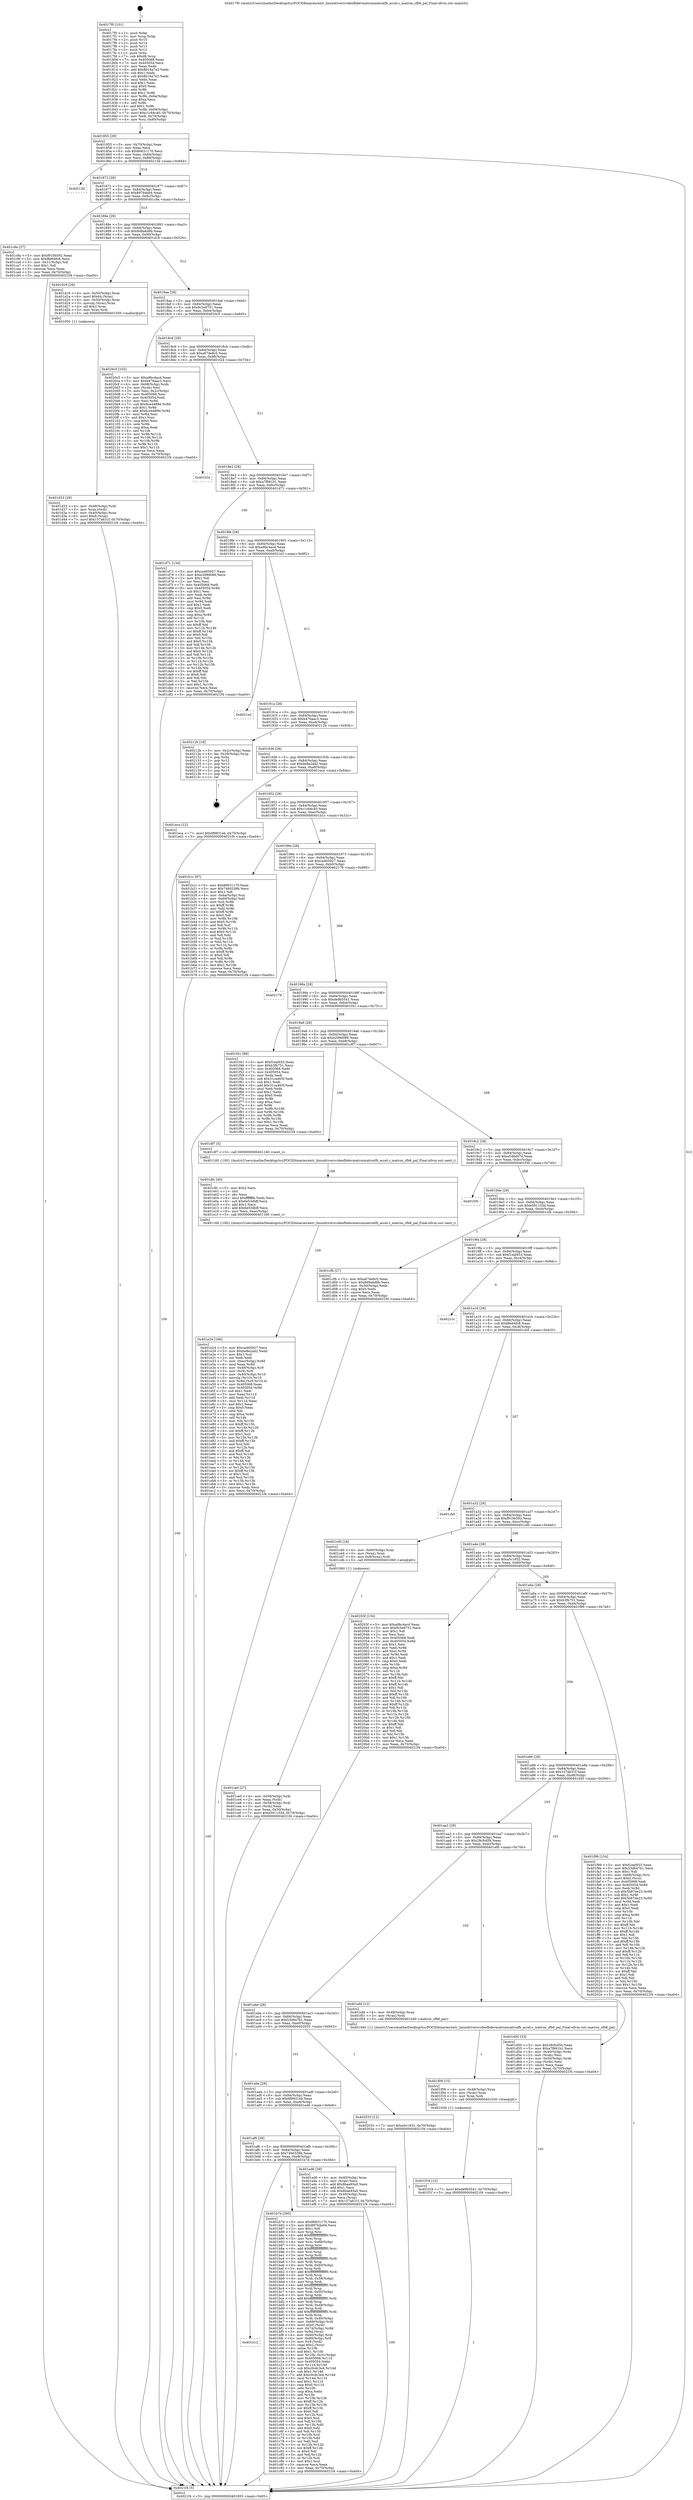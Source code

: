 digraph "0x4017f0" {
  label = "0x4017f0 (/mnt/c/Users/mathe/Desktop/tcc/POCII/binaries/extr_linuxdriversvideofbdevmatroxmatroxfb_accel.c_matrox_cfb8_pal_Final-ollvm.out::main(0))"
  labelloc = "t"
  node[shape=record]

  Entry [label="",width=0.3,height=0.3,shape=circle,fillcolor=black,style=filled]
  "0x401855" [label="{
     0x401855 [29]\l
     | [instrs]\l
     &nbsp;&nbsp;0x401855 \<+3\>: mov -0x70(%rbp),%eax\l
     &nbsp;&nbsp;0x401858 \<+2\>: mov %eax,%ecx\l
     &nbsp;&nbsp;0x40185a \<+6\>: sub $0x86631170,%ecx\l
     &nbsp;&nbsp;0x401860 \<+6\>: mov %eax,-0x84(%rbp)\l
     &nbsp;&nbsp;0x401866 \<+6\>: mov %ecx,-0x88(%rbp)\l
     &nbsp;&nbsp;0x40186c \<+6\>: je 000000000040213d \<main+0x94d\>\l
  }"]
  "0x40213d" [label="{
     0x40213d\l
  }", style=dashed]
  "0x401872" [label="{
     0x401872 [28]\l
     | [instrs]\l
     &nbsp;&nbsp;0x401872 \<+5\>: jmp 0000000000401877 \<main+0x87\>\l
     &nbsp;&nbsp;0x401877 \<+6\>: mov -0x84(%rbp),%eax\l
     &nbsp;&nbsp;0x40187d \<+5\>: sub $0x897b4a94,%eax\l
     &nbsp;&nbsp;0x401882 \<+6\>: mov %eax,-0x8c(%rbp)\l
     &nbsp;&nbsp;0x401888 \<+6\>: je 0000000000401c9a \<main+0x4aa\>\l
  }"]
  Exit [label="",width=0.3,height=0.3,shape=circle,fillcolor=black,style=filled,peripheries=2]
  "0x401c9a" [label="{
     0x401c9a [27]\l
     | [instrs]\l
     &nbsp;&nbsp;0x401c9a \<+5\>: mov $0xf910b592,%eax\l
     &nbsp;&nbsp;0x401c9f \<+5\>: mov $0xf8e64fc8,%ecx\l
     &nbsp;&nbsp;0x401ca4 \<+3\>: mov -0x31(%rbp),%dl\l
     &nbsp;&nbsp;0x401ca7 \<+3\>: test $0x1,%dl\l
     &nbsp;&nbsp;0x401caa \<+3\>: cmovne %ecx,%eax\l
     &nbsp;&nbsp;0x401cad \<+3\>: mov %eax,-0x70(%rbp)\l
     &nbsp;&nbsp;0x401cb0 \<+5\>: jmp 00000000004021f4 \<main+0xa04\>\l
  }"]
  "0x40188e" [label="{
     0x40188e [28]\l
     | [instrs]\l
     &nbsp;&nbsp;0x40188e \<+5\>: jmp 0000000000401893 \<main+0xa3\>\l
     &nbsp;&nbsp;0x401893 \<+6\>: mov -0x84(%rbp),%eax\l
     &nbsp;&nbsp;0x401899 \<+5\>: sub $0x8d9a6d9b,%eax\l
     &nbsp;&nbsp;0x40189e \<+6\>: mov %eax,-0x90(%rbp)\l
     &nbsp;&nbsp;0x4018a4 \<+6\>: je 0000000000401d16 \<main+0x526\>\l
  }"]
  "0x401f18" [label="{
     0x401f18 [12]\l
     | [instrs]\l
     &nbsp;&nbsp;0x401f18 \<+7\>: movl $0xde9b5541,-0x70(%rbp)\l
     &nbsp;&nbsp;0x401f1f \<+5\>: jmp 00000000004021f4 \<main+0xa04\>\l
  }"]
  "0x401d16" [label="{
     0x401d16 [29]\l
     | [instrs]\l
     &nbsp;&nbsp;0x401d16 \<+4\>: mov -0x50(%rbp),%rax\l
     &nbsp;&nbsp;0x401d1a \<+6\>: movl $0x64,(%rax)\l
     &nbsp;&nbsp;0x401d20 \<+4\>: mov -0x50(%rbp),%rax\l
     &nbsp;&nbsp;0x401d24 \<+3\>: movslq (%rax),%rax\l
     &nbsp;&nbsp;0x401d27 \<+4\>: shl $0x2,%rax\l
     &nbsp;&nbsp;0x401d2b \<+3\>: mov %rax,%rdi\l
     &nbsp;&nbsp;0x401d2e \<+5\>: call 0000000000401050 \<malloc@plt\>\l
     | [calls]\l
     &nbsp;&nbsp;0x401050 \{1\} (unknown)\l
  }"]
  "0x4018aa" [label="{
     0x4018aa [28]\l
     | [instrs]\l
     &nbsp;&nbsp;0x4018aa \<+5\>: jmp 00000000004018af \<main+0xbf\>\l
     &nbsp;&nbsp;0x4018af \<+6\>: mov -0x84(%rbp),%eax\l
     &nbsp;&nbsp;0x4018b5 \<+5\>: sub $0x9c3e8751,%eax\l
     &nbsp;&nbsp;0x4018ba \<+6\>: mov %eax,-0x94(%rbp)\l
     &nbsp;&nbsp;0x4018c0 \<+6\>: je 00000000004020c5 \<main+0x8d5\>\l
  }"]
  "0x401f09" [label="{
     0x401f09 [15]\l
     | [instrs]\l
     &nbsp;&nbsp;0x401f09 \<+4\>: mov -0x48(%rbp),%rax\l
     &nbsp;&nbsp;0x401f0d \<+3\>: mov (%rax),%rax\l
     &nbsp;&nbsp;0x401f10 \<+3\>: mov %rax,%rdi\l
     &nbsp;&nbsp;0x401f13 \<+5\>: call 0000000000401030 \<free@plt\>\l
     | [calls]\l
     &nbsp;&nbsp;0x401030 \{1\} (unknown)\l
  }"]
  "0x4020c5" [label="{
     0x4020c5 [102]\l
     | [instrs]\l
     &nbsp;&nbsp;0x4020c5 \<+5\>: mov $0xa9bc4acd,%eax\l
     &nbsp;&nbsp;0x4020ca \<+5\>: mov $0xb476aac3,%ecx\l
     &nbsp;&nbsp;0x4020cf \<+4\>: mov -0x68(%rbp),%rdx\l
     &nbsp;&nbsp;0x4020d3 \<+2\>: mov (%rdx),%esi\l
     &nbsp;&nbsp;0x4020d5 \<+3\>: mov %esi,-0x2c(%rbp)\l
     &nbsp;&nbsp;0x4020d8 \<+7\>: mov 0x405068,%esi\l
     &nbsp;&nbsp;0x4020df \<+7\>: mov 0x405054,%edi\l
     &nbsp;&nbsp;0x4020e6 \<+3\>: mov %esi,%r8d\l
     &nbsp;&nbsp;0x4020e9 \<+7\>: sub $0x6ce4489d,%r8d\l
     &nbsp;&nbsp;0x4020f0 \<+4\>: sub $0x1,%r8d\l
     &nbsp;&nbsp;0x4020f4 \<+7\>: add $0x6ce4489d,%r8d\l
     &nbsp;&nbsp;0x4020fb \<+4\>: imul %r8d,%esi\l
     &nbsp;&nbsp;0x4020ff \<+3\>: and $0x1,%esi\l
     &nbsp;&nbsp;0x402102 \<+3\>: cmp $0x0,%esi\l
     &nbsp;&nbsp;0x402105 \<+4\>: sete %r9b\l
     &nbsp;&nbsp;0x402109 \<+3\>: cmp $0xa,%edi\l
     &nbsp;&nbsp;0x40210c \<+4\>: setl %r10b\l
     &nbsp;&nbsp;0x402110 \<+3\>: mov %r9b,%r11b\l
     &nbsp;&nbsp;0x402113 \<+3\>: and %r10b,%r11b\l
     &nbsp;&nbsp;0x402116 \<+3\>: xor %r10b,%r9b\l
     &nbsp;&nbsp;0x402119 \<+3\>: or %r9b,%r11b\l
     &nbsp;&nbsp;0x40211c \<+4\>: test $0x1,%r11b\l
     &nbsp;&nbsp;0x402120 \<+3\>: cmovne %ecx,%eax\l
     &nbsp;&nbsp;0x402123 \<+3\>: mov %eax,-0x70(%rbp)\l
     &nbsp;&nbsp;0x402126 \<+5\>: jmp 00000000004021f4 \<main+0xa04\>\l
  }"]
  "0x4018c6" [label="{
     0x4018c6 [28]\l
     | [instrs]\l
     &nbsp;&nbsp;0x4018c6 \<+5\>: jmp 00000000004018cb \<main+0xdb\>\l
     &nbsp;&nbsp;0x4018cb \<+6\>: mov -0x84(%rbp),%eax\l
     &nbsp;&nbsp;0x4018d1 \<+5\>: sub $0xa67de8c5,%eax\l
     &nbsp;&nbsp;0x4018d6 \<+6\>: mov %eax,-0x98(%rbp)\l
     &nbsp;&nbsp;0x4018dc \<+6\>: je 0000000000401f24 \<main+0x734\>\l
  }"]
  "0x401e24" [label="{
     0x401e24 [166]\l
     | [instrs]\l
     &nbsp;&nbsp;0x401e24 \<+5\>: mov $0xca465927,%ecx\l
     &nbsp;&nbsp;0x401e29 \<+5\>: mov $0xbe8e2ad2,%edx\l
     &nbsp;&nbsp;0x401e2e \<+3\>: mov $0x1,%sil\l
     &nbsp;&nbsp;0x401e31 \<+2\>: xor %edi,%edi\l
     &nbsp;&nbsp;0x401e33 \<+7\>: mov -0xec(%rbp),%r8d\l
     &nbsp;&nbsp;0x401e3a \<+4\>: imul %eax,%r8d\l
     &nbsp;&nbsp;0x401e3e \<+4\>: mov -0x48(%rbp),%r9\l
     &nbsp;&nbsp;0x401e42 \<+3\>: mov (%r9),%r9\l
     &nbsp;&nbsp;0x401e45 \<+4\>: mov -0x40(%rbp),%r10\l
     &nbsp;&nbsp;0x401e49 \<+3\>: movslq (%r10),%r10\l
     &nbsp;&nbsp;0x401e4c \<+4\>: mov %r8d,(%r9,%r10,4)\l
     &nbsp;&nbsp;0x401e50 \<+7\>: mov 0x405068,%eax\l
     &nbsp;&nbsp;0x401e57 \<+8\>: mov 0x405054,%r8d\l
     &nbsp;&nbsp;0x401e5f \<+3\>: sub $0x1,%edi\l
     &nbsp;&nbsp;0x401e62 \<+3\>: mov %eax,%r11d\l
     &nbsp;&nbsp;0x401e65 \<+3\>: add %edi,%r11d\l
     &nbsp;&nbsp;0x401e68 \<+4\>: imul %r11d,%eax\l
     &nbsp;&nbsp;0x401e6c \<+3\>: and $0x1,%eax\l
     &nbsp;&nbsp;0x401e6f \<+3\>: cmp $0x0,%eax\l
     &nbsp;&nbsp;0x401e72 \<+3\>: sete %bl\l
     &nbsp;&nbsp;0x401e75 \<+4\>: cmp $0xa,%r8d\l
     &nbsp;&nbsp;0x401e79 \<+4\>: setl %r14b\l
     &nbsp;&nbsp;0x401e7d \<+3\>: mov %bl,%r15b\l
     &nbsp;&nbsp;0x401e80 \<+4\>: xor $0xff,%r15b\l
     &nbsp;&nbsp;0x401e84 \<+3\>: mov %r14b,%r12b\l
     &nbsp;&nbsp;0x401e87 \<+4\>: xor $0xff,%r12b\l
     &nbsp;&nbsp;0x401e8b \<+4\>: xor $0x1,%sil\l
     &nbsp;&nbsp;0x401e8f \<+3\>: mov %r15b,%r13b\l
     &nbsp;&nbsp;0x401e92 \<+4\>: and $0xff,%r13b\l
     &nbsp;&nbsp;0x401e96 \<+3\>: and %sil,%bl\l
     &nbsp;&nbsp;0x401e99 \<+3\>: mov %r12b,%al\l
     &nbsp;&nbsp;0x401e9c \<+2\>: and $0xff,%al\l
     &nbsp;&nbsp;0x401e9e \<+3\>: and %sil,%r14b\l
     &nbsp;&nbsp;0x401ea1 \<+3\>: or %bl,%r13b\l
     &nbsp;&nbsp;0x401ea4 \<+3\>: or %r14b,%al\l
     &nbsp;&nbsp;0x401ea7 \<+3\>: xor %al,%r13b\l
     &nbsp;&nbsp;0x401eaa \<+3\>: or %r12b,%r15b\l
     &nbsp;&nbsp;0x401ead \<+4\>: xor $0xff,%r15b\l
     &nbsp;&nbsp;0x401eb1 \<+4\>: or $0x1,%sil\l
     &nbsp;&nbsp;0x401eb5 \<+3\>: and %sil,%r15b\l
     &nbsp;&nbsp;0x401eb8 \<+3\>: or %r15b,%r13b\l
     &nbsp;&nbsp;0x401ebb \<+4\>: test $0x1,%r13b\l
     &nbsp;&nbsp;0x401ebf \<+3\>: cmovne %edx,%ecx\l
     &nbsp;&nbsp;0x401ec2 \<+3\>: mov %ecx,-0x70(%rbp)\l
     &nbsp;&nbsp;0x401ec5 \<+5\>: jmp 00000000004021f4 \<main+0xa04\>\l
  }"]
  "0x401f24" [label="{
     0x401f24\l
  }", style=dashed]
  "0x4018e2" [label="{
     0x4018e2 [28]\l
     | [instrs]\l
     &nbsp;&nbsp;0x4018e2 \<+5\>: jmp 00000000004018e7 \<main+0xf7\>\l
     &nbsp;&nbsp;0x4018e7 \<+6\>: mov -0x84(%rbp),%eax\l
     &nbsp;&nbsp;0x4018ed \<+5\>: sub $0xa7f661b1,%eax\l
     &nbsp;&nbsp;0x4018f2 \<+6\>: mov %eax,-0x9c(%rbp)\l
     &nbsp;&nbsp;0x4018f8 \<+6\>: je 0000000000401d71 \<main+0x581\>\l
  }"]
  "0x401dfc" [label="{
     0x401dfc [40]\l
     | [instrs]\l
     &nbsp;&nbsp;0x401dfc \<+5\>: mov $0x2,%ecx\l
     &nbsp;&nbsp;0x401e01 \<+1\>: cltd\l
     &nbsp;&nbsp;0x401e02 \<+2\>: idiv %ecx\l
     &nbsp;&nbsp;0x401e04 \<+6\>: imul $0xfffffffe,%edx,%ecx\l
     &nbsp;&nbsp;0x401e0a \<+6\>: sub $0x6e53dbff,%ecx\l
     &nbsp;&nbsp;0x401e10 \<+3\>: add $0x1,%ecx\l
     &nbsp;&nbsp;0x401e13 \<+6\>: add $0x6e53dbff,%ecx\l
     &nbsp;&nbsp;0x401e19 \<+6\>: mov %ecx,-0xec(%rbp)\l
     &nbsp;&nbsp;0x401e1f \<+5\>: call 0000000000401160 \<next_i\>\l
     | [calls]\l
     &nbsp;&nbsp;0x401160 \{100\} (/mnt/c/Users/mathe/Desktop/tcc/POCII/binaries/extr_linuxdriversvideofbdevmatroxmatroxfb_accel.c_matrox_cfb8_pal_Final-ollvm.out::next_i)\l
  }"]
  "0x401d71" [label="{
     0x401d71 [134]\l
     | [instrs]\l
     &nbsp;&nbsp;0x401d71 \<+5\>: mov $0xca465927,%eax\l
     &nbsp;&nbsp;0x401d76 \<+5\>: mov $0xe299d086,%ecx\l
     &nbsp;&nbsp;0x401d7b \<+2\>: mov $0x1,%dl\l
     &nbsp;&nbsp;0x401d7d \<+2\>: xor %esi,%esi\l
     &nbsp;&nbsp;0x401d7f \<+7\>: mov 0x405068,%edi\l
     &nbsp;&nbsp;0x401d86 \<+8\>: mov 0x405054,%r8d\l
     &nbsp;&nbsp;0x401d8e \<+3\>: sub $0x1,%esi\l
     &nbsp;&nbsp;0x401d91 \<+3\>: mov %edi,%r9d\l
     &nbsp;&nbsp;0x401d94 \<+3\>: add %esi,%r9d\l
     &nbsp;&nbsp;0x401d97 \<+4\>: imul %r9d,%edi\l
     &nbsp;&nbsp;0x401d9b \<+3\>: and $0x1,%edi\l
     &nbsp;&nbsp;0x401d9e \<+3\>: cmp $0x0,%edi\l
     &nbsp;&nbsp;0x401da1 \<+4\>: sete %r10b\l
     &nbsp;&nbsp;0x401da5 \<+4\>: cmp $0xa,%r8d\l
     &nbsp;&nbsp;0x401da9 \<+4\>: setl %r11b\l
     &nbsp;&nbsp;0x401dad \<+3\>: mov %r10b,%bl\l
     &nbsp;&nbsp;0x401db0 \<+3\>: xor $0xff,%bl\l
     &nbsp;&nbsp;0x401db3 \<+3\>: mov %r11b,%r14b\l
     &nbsp;&nbsp;0x401db6 \<+4\>: xor $0xff,%r14b\l
     &nbsp;&nbsp;0x401dba \<+3\>: xor $0x0,%dl\l
     &nbsp;&nbsp;0x401dbd \<+3\>: mov %bl,%r15b\l
     &nbsp;&nbsp;0x401dc0 \<+4\>: and $0x0,%r15b\l
     &nbsp;&nbsp;0x401dc4 \<+3\>: and %dl,%r10b\l
     &nbsp;&nbsp;0x401dc7 \<+3\>: mov %r14b,%r12b\l
     &nbsp;&nbsp;0x401dca \<+4\>: and $0x0,%r12b\l
     &nbsp;&nbsp;0x401dce \<+3\>: and %dl,%r11b\l
     &nbsp;&nbsp;0x401dd1 \<+3\>: or %r10b,%r15b\l
     &nbsp;&nbsp;0x401dd4 \<+3\>: or %r11b,%r12b\l
     &nbsp;&nbsp;0x401dd7 \<+3\>: xor %r12b,%r15b\l
     &nbsp;&nbsp;0x401dda \<+3\>: or %r14b,%bl\l
     &nbsp;&nbsp;0x401ddd \<+3\>: xor $0xff,%bl\l
     &nbsp;&nbsp;0x401de0 \<+3\>: or $0x0,%dl\l
     &nbsp;&nbsp;0x401de3 \<+2\>: and %dl,%bl\l
     &nbsp;&nbsp;0x401de5 \<+3\>: or %bl,%r15b\l
     &nbsp;&nbsp;0x401de8 \<+4\>: test $0x1,%r15b\l
     &nbsp;&nbsp;0x401dec \<+3\>: cmovne %ecx,%eax\l
     &nbsp;&nbsp;0x401def \<+3\>: mov %eax,-0x70(%rbp)\l
     &nbsp;&nbsp;0x401df2 \<+5\>: jmp 00000000004021f4 \<main+0xa04\>\l
  }"]
  "0x4018fe" [label="{
     0x4018fe [28]\l
     | [instrs]\l
     &nbsp;&nbsp;0x4018fe \<+5\>: jmp 0000000000401903 \<main+0x113\>\l
     &nbsp;&nbsp;0x401903 \<+6\>: mov -0x84(%rbp),%eax\l
     &nbsp;&nbsp;0x401909 \<+5\>: sub $0xa9bc4acd,%eax\l
     &nbsp;&nbsp;0x40190e \<+6\>: mov %eax,-0xa0(%rbp)\l
     &nbsp;&nbsp;0x401914 \<+6\>: je 00000000004021e2 \<main+0x9f2\>\l
  }"]
  "0x401d33" [label="{
     0x401d33 [29]\l
     | [instrs]\l
     &nbsp;&nbsp;0x401d33 \<+4\>: mov -0x48(%rbp),%rdi\l
     &nbsp;&nbsp;0x401d37 \<+3\>: mov %rax,(%rdi)\l
     &nbsp;&nbsp;0x401d3a \<+4\>: mov -0x40(%rbp),%rax\l
     &nbsp;&nbsp;0x401d3e \<+6\>: movl $0x0,(%rax)\l
     &nbsp;&nbsp;0x401d44 \<+7\>: movl $0x157a631f,-0x70(%rbp)\l
     &nbsp;&nbsp;0x401d4b \<+5\>: jmp 00000000004021f4 \<main+0xa04\>\l
  }"]
  "0x4021e2" [label="{
     0x4021e2\l
  }", style=dashed]
  "0x40191a" [label="{
     0x40191a [28]\l
     | [instrs]\l
     &nbsp;&nbsp;0x40191a \<+5\>: jmp 000000000040191f \<main+0x12f\>\l
     &nbsp;&nbsp;0x40191f \<+6\>: mov -0x84(%rbp),%eax\l
     &nbsp;&nbsp;0x401925 \<+5\>: sub $0xb476aac3,%eax\l
     &nbsp;&nbsp;0x40192a \<+6\>: mov %eax,-0xa4(%rbp)\l
     &nbsp;&nbsp;0x401930 \<+6\>: je 000000000040212b \<main+0x93b\>\l
  }"]
  "0x401ce0" [label="{
     0x401ce0 [27]\l
     | [instrs]\l
     &nbsp;&nbsp;0x401ce0 \<+4\>: mov -0x58(%rbp),%rdi\l
     &nbsp;&nbsp;0x401ce4 \<+2\>: mov %eax,(%rdi)\l
     &nbsp;&nbsp;0x401ce6 \<+4\>: mov -0x58(%rbp),%rdi\l
     &nbsp;&nbsp;0x401cea \<+2\>: mov (%rdi),%eax\l
     &nbsp;&nbsp;0x401cec \<+3\>: mov %eax,-0x30(%rbp)\l
     &nbsp;&nbsp;0x401cef \<+7\>: movl $0xe591103d,-0x70(%rbp)\l
     &nbsp;&nbsp;0x401cf6 \<+5\>: jmp 00000000004021f4 \<main+0xa04\>\l
  }"]
  "0x40212b" [label="{
     0x40212b [18]\l
     | [instrs]\l
     &nbsp;&nbsp;0x40212b \<+3\>: mov -0x2c(%rbp),%eax\l
     &nbsp;&nbsp;0x40212e \<+4\>: lea -0x28(%rbp),%rsp\l
     &nbsp;&nbsp;0x402132 \<+1\>: pop %rbx\l
     &nbsp;&nbsp;0x402133 \<+2\>: pop %r12\l
     &nbsp;&nbsp;0x402135 \<+2\>: pop %r13\l
     &nbsp;&nbsp;0x402137 \<+2\>: pop %r14\l
     &nbsp;&nbsp;0x402139 \<+2\>: pop %r15\l
     &nbsp;&nbsp;0x40213b \<+1\>: pop %rbp\l
     &nbsp;&nbsp;0x40213c \<+1\>: ret\l
  }"]
  "0x401936" [label="{
     0x401936 [28]\l
     | [instrs]\l
     &nbsp;&nbsp;0x401936 \<+5\>: jmp 000000000040193b \<main+0x14b\>\l
     &nbsp;&nbsp;0x40193b \<+6\>: mov -0x84(%rbp),%eax\l
     &nbsp;&nbsp;0x401941 \<+5\>: sub $0xbe8e2ad2,%eax\l
     &nbsp;&nbsp;0x401946 \<+6\>: mov %eax,-0xa8(%rbp)\l
     &nbsp;&nbsp;0x40194c \<+6\>: je 0000000000401eca \<main+0x6da\>\l
  }"]
  "0x401b12" [label="{
     0x401b12\l
  }", style=dashed]
  "0x401eca" [label="{
     0x401eca [12]\l
     | [instrs]\l
     &nbsp;&nbsp;0x401eca \<+7\>: movl $0x6f9831eb,-0x70(%rbp)\l
     &nbsp;&nbsp;0x401ed1 \<+5\>: jmp 00000000004021f4 \<main+0xa04\>\l
  }"]
  "0x401952" [label="{
     0x401952 [28]\l
     | [instrs]\l
     &nbsp;&nbsp;0x401952 \<+5\>: jmp 0000000000401957 \<main+0x167\>\l
     &nbsp;&nbsp;0x401957 \<+6\>: mov -0x84(%rbp),%eax\l
     &nbsp;&nbsp;0x40195d \<+5\>: sub $0xc1c64c40,%eax\l
     &nbsp;&nbsp;0x401962 \<+6\>: mov %eax,-0xac(%rbp)\l
     &nbsp;&nbsp;0x401968 \<+6\>: je 0000000000401b1c \<main+0x32c\>\l
  }"]
  "0x401b7d" [label="{
     0x401b7d [285]\l
     | [instrs]\l
     &nbsp;&nbsp;0x401b7d \<+5\>: mov $0x86631170,%eax\l
     &nbsp;&nbsp;0x401b82 \<+5\>: mov $0x897b4a94,%ecx\l
     &nbsp;&nbsp;0x401b87 \<+2\>: mov $0x1,%dl\l
     &nbsp;&nbsp;0x401b89 \<+3\>: mov %rsp,%rsi\l
     &nbsp;&nbsp;0x401b8c \<+4\>: add $0xfffffffffffffff0,%rsi\l
     &nbsp;&nbsp;0x401b90 \<+3\>: mov %rsi,%rsp\l
     &nbsp;&nbsp;0x401b93 \<+4\>: mov %rsi,-0x68(%rbp)\l
     &nbsp;&nbsp;0x401b97 \<+3\>: mov %rsp,%rsi\l
     &nbsp;&nbsp;0x401b9a \<+4\>: add $0xfffffffffffffff0,%rsi\l
     &nbsp;&nbsp;0x401b9e \<+3\>: mov %rsi,%rsp\l
     &nbsp;&nbsp;0x401ba1 \<+3\>: mov %rsp,%rdi\l
     &nbsp;&nbsp;0x401ba4 \<+4\>: add $0xfffffffffffffff0,%rdi\l
     &nbsp;&nbsp;0x401ba8 \<+3\>: mov %rdi,%rsp\l
     &nbsp;&nbsp;0x401bab \<+4\>: mov %rdi,-0x60(%rbp)\l
     &nbsp;&nbsp;0x401baf \<+3\>: mov %rsp,%rdi\l
     &nbsp;&nbsp;0x401bb2 \<+4\>: add $0xfffffffffffffff0,%rdi\l
     &nbsp;&nbsp;0x401bb6 \<+3\>: mov %rdi,%rsp\l
     &nbsp;&nbsp;0x401bb9 \<+4\>: mov %rdi,-0x58(%rbp)\l
     &nbsp;&nbsp;0x401bbd \<+3\>: mov %rsp,%rdi\l
     &nbsp;&nbsp;0x401bc0 \<+4\>: add $0xfffffffffffffff0,%rdi\l
     &nbsp;&nbsp;0x401bc4 \<+3\>: mov %rdi,%rsp\l
     &nbsp;&nbsp;0x401bc7 \<+4\>: mov %rdi,-0x50(%rbp)\l
     &nbsp;&nbsp;0x401bcb \<+3\>: mov %rsp,%rdi\l
     &nbsp;&nbsp;0x401bce \<+4\>: add $0xfffffffffffffff0,%rdi\l
     &nbsp;&nbsp;0x401bd2 \<+3\>: mov %rdi,%rsp\l
     &nbsp;&nbsp;0x401bd5 \<+4\>: mov %rdi,-0x48(%rbp)\l
     &nbsp;&nbsp;0x401bd9 \<+3\>: mov %rsp,%rdi\l
     &nbsp;&nbsp;0x401bdc \<+4\>: add $0xfffffffffffffff0,%rdi\l
     &nbsp;&nbsp;0x401be0 \<+3\>: mov %rdi,%rsp\l
     &nbsp;&nbsp;0x401be3 \<+4\>: mov %rdi,-0x40(%rbp)\l
     &nbsp;&nbsp;0x401be7 \<+4\>: mov -0x68(%rbp),%rdi\l
     &nbsp;&nbsp;0x401beb \<+6\>: movl $0x0,(%rdi)\l
     &nbsp;&nbsp;0x401bf1 \<+4\>: mov -0x74(%rbp),%r8d\l
     &nbsp;&nbsp;0x401bf5 \<+3\>: mov %r8d,(%rsi)\l
     &nbsp;&nbsp;0x401bf8 \<+4\>: mov -0x60(%rbp),%rdi\l
     &nbsp;&nbsp;0x401bfc \<+4\>: mov -0x80(%rbp),%r9\l
     &nbsp;&nbsp;0x401c00 \<+3\>: mov %r9,(%rdi)\l
     &nbsp;&nbsp;0x401c03 \<+3\>: cmpl $0x2,(%rsi)\l
     &nbsp;&nbsp;0x401c06 \<+4\>: setne %r10b\l
     &nbsp;&nbsp;0x401c0a \<+4\>: and $0x1,%r10b\l
     &nbsp;&nbsp;0x401c0e \<+4\>: mov %r10b,-0x31(%rbp)\l
     &nbsp;&nbsp;0x401c12 \<+8\>: mov 0x405068,%r11d\l
     &nbsp;&nbsp;0x401c1a \<+7\>: mov 0x405054,%ebx\l
     &nbsp;&nbsp;0x401c21 \<+3\>: mov %r11d,%r14d\l
     &nbsp;&nbsp;0x401c24 \<+7\>: sub $0xc0cdc3e4,%r14d\l
     &nbsp;&nbsp;0x401c2b \<+4\>: sub $0x1,%r14d\l
     &nbsp;&nbsp;0x401c2f \<+7\>: add $0xc0cdc3e4,%r14d\l
     &nbsp;&nbsp;0x401c36 \<+4\>: imul %r14d,%r11d\l
     &nbsp;&nbsp;0x401c3a \<+4\>: and $0x1,%r11d\l
     &nbsp;&nbsp;0x401c3e \<+4\>: cmp $0x0,%r11d\l
     &nbsp;&nbsp;0x401c42 \<+4\>: sete %r10b\l
     &nbsp;&nbsp;0x401c46 \<+3\>: cmp $0xa,%ebx\l
     &nbsp;&nbsp;0x401c49 \<+4\>: setl %r15b\l
     &nbsp;&nbsp;0x401c4d \<+3\>: mov %r10b,%r12b\l
     &nbsp;&nbsp;0x401c50 \<+4\>: xor $0xff,%r12b\l
     &nbsp;&nbsp;0x401c54 \<+3\>: mov %r15b,%r13b\l
     &nbsp;&nbsp;0x401c57 \<+4\>: xor $0xff,%r13b\l
     &nbsp;&nbsp;0x401c5b \<+3\>: xor $0x0,%dl\l
     &nbsp;&nbsp;0x401c5e \<+3\>: mov %r12b,%sil\l
     &nbsp;&nbsp;0x401c61 \<+4\>: and $0x0,%sil\l
     &nbsp;&nbsp;0x401c65 \<+3\>: and %dl,%r10b\l
     &nbsp;&nbsp;0x401c68 \<+3\>: mov %r13b,%dil\l
     &nbsp;&nbsp;0x401c6b \<+4\>: and $0x0,%dil\l
     &nbsp;&nbsp;0x401c6f \<+3\>: and %dl,%r15b\l
     &nbsp;&nbsp;0x401c72 \<+3\>: or %r10b,%sil\l
     &nbsp;&nbsp;0x401c75 \<+3\>: or %r15b,%dil\l
     &nbsp;&nbsp;0x401c78 \<+3\>: xor %dil,%sil\l
     &nbsp;&nbsp;0x401c7b \<+3\>: or %r13b,%r12b\l
     &nbsp;&nbsp;0x401c7e \<+4\>: xor $0xff,%r12b\l
     &nbsp;&nbsp;0x401c82 \<+3\>: or $0x0,%dl\l
     &nbsp;&nbsp;0x401c85 \<+3\>: and %dl,%r12b\l
     &nbsp;&nbsp;0x401c88 \<+3\>: or %r12b,%sil\l
     &nbsp;&nbsp;0x401c8b \<+4\>: test $0x1,%sil\l
     &nbsp;&nbsp;0x401c8f \<+3\>: cmovne %ecx,%eax\l
     &nbsp;&nbsp;0x401c92 \<+3\>: mov %eax,-0x70(%rbp)\l
     &nbsp;&nbsp;0x401c95 \<+5\>: jmp 00000000004021f4 \<main+0xa04\>\l
  }"]
  "0x401b1c" [label="{
     0x401b1c [97]\l
     | [instrs]\l
     &nbsp;&nbsp;0x401b1c \<+5\>: mov $0x86631170,%eax\l
     &nbsp;&nbsp;0x401b21 \<+5\>: mov $0x7460338b,%ecx\l
     &nbsp;&nbsp;0x401b26 \<+2\>: mov $0x1,%dl\l
     &nbsp;&nbsp;0x401b28 \<+4\>: mov -0x6a(%rbp),%sil\l
     &nbsp;&nbsp;0x401b2c \<+4\>: mov -0x69(%rbp),%dil\l
     &nbsp;&nbsp;0x401b30 \<+3\>: mov %sil,%r8b\l
     &nbsp;&nbsp;0x401b33 \<+4\>: xor $0xff,%r8b\l
     &nbsp;&nbsp;0x401b37 \<+3\>: mov %dil,%r9b\l
     &nbsp;&nbsp;0x401b3a \<+4\>: xor $0xff,%r9b\l
     &nbsp;&nbsp;0x401b3e \<+3\>: xor $0x0,%dl\l
     &nbsp;&nbsp;0x401b41 \<+3\>: mov %r8b,%r10b\l
     &nbsp;&nbsp;0x401b44 \<+4\>: and $0x0,%r10b\l
     &nbsp;&nbsp;0x401b48 \<+3\>: and %dl,%sil\l
     &nbsp;&nbsp;0x401b4b \<+3\>: mov %r9b,%r11b\l
     &nbsp;&nbsp;0x401b4e \<+4\>: and $0x0,%r11b\l
     &nbsp;&nbsp;0x401b52 \<+3\>: and %dl,%dil\l
     &nbsp;&nbsp;0x401b55 \<+3\>: or %sil,%r10b\l
     &nbsp;&nbsp;0x401b58 \<+3\>: or %dil,%r11b\l
     &nbsp;&nbsp;0x401b5b \<+3\>: xor %r11b,%r10b\l
     &nbsp;&nbsp;0x401b5e \<+3\>: or %r9b,%r8b\l
     &nbsp;&nbsp;0x401b61 \<+4\>: xor $0xff,%r8b\l
     &nbsp;&nbsp;0x401b65 \<+3\>: or $0x0,%dl\l
     &nbsp;&nbsp;0x401b68 \<+3\>: and %dl,%r8b\l
     &nbsp;&nbsp;0x401b6b \<+3\>: or %r8b,%r10b\l
     &nbsp;&nbsp;0x401b6e \<+4\>: test $0x1,%r10b\l
     &nbsp;&nbsp;0x401b72 \<+3\>: cmovne %ecx,%eax\l
     &nbsp;&nbsp;0x401b75 \<+3\>: mov %eax,-0x70(%rbp)\l
     &nbsp;&nbsp;0x401b78 \<+5\>: jmp 00000000004021f4 \<main+0xa04\>\l
  }"]
  "0x40196e" [label="{
     0x40196e [28]\l
     | [instrs]\l
     &nbsp;&nbsp;0x40196e \<+5\>: jmp 0000000000401973 \<main+0x183\>\l
     &nbsp;&nbsp;0x401973 \<+6\>: mov -0x84(%rbp),%eax\l
     &nbsp;&nbsp;0x401979 \<+5\>: sub $0xca465927,%eax\l
     &nbsp;&nbsp;0x40197e \<+6\>: mov %eax,-0xb0(%rbp)\l
     &nbsp;&nbsp;0x401984 \<+6\>: je 0000000000402179 \<main+0x989\>\l
  }"]
  "0x4021f4" [label="{
     0x4021f4 [5]\l
     | [instrs]\l
     &nbsp;&nbsp;0x4021f4 \<+5\>: jmp 0000000000401855 \<main+0x65\>\l
  }"]
  "0x4017f0" [label="{
     0x4017f0 [101]\l
     | [instrs]\l
     &nbsp;&nbsp;0x4017f0 \<+1\>: push %rbp\l
     &nbsp;&nbsp;0x4017f1 \<+3\>: mov %rsp,%rbp\l
     &nbsp;&nbsp;0x4017f4 \<+2\>: push %r15\l
     &nbsp;&nbsp;0x4017f6 \<+2\>: push %r14\l
     &nbsp;&nbsp;0x4017f8 \<+2\>: push %r13\l
     &nbsp;&nbsp;0x4017fa \<+2\>: push %r12\l
     &nbsp;&nbsp;0x4017fc \<+1\>: push %rbx\l
     &nbsp;&nbsp;0x4017fd \<+7\>: sub $0xd8,%rsp\l
     &nbsp;&nbsp;0x401804 \<+7\>: mov 0x405068,%eax\l
     &nbsp;&nbsp;0x40180b \<+7\>: mov 0x405054,%ecx\l
     &nbsp;&nbsp;0x401812 \<+2\>: mov %eax,%edx\l
     &nbsp;&nbsp;0x401814 \<+6\>: add $0x8b16a7e3,%edx\l
     &nbsp;&nbsp;0x40181a \<+3\>: sub $0x1,%edx\l
     &nbsp;&nbsp;0x40181d \<+6\>: sub $0x8b16a7e3,%edx\l
     &nbsp;&nbsp;0x401823 \<+3\>: imul %edx,%eax\l
     &nbsp;&nbsp;0x401826 \<+3\>: and $0x1,%eax\l
     &nbsp;&nbsp;0x401829 \<+3\>: cmp $0x0,%eax\l
     &nbsp;&nbsp;0x40182c \<+4\>: sete %r8b\l
     &nbsp;&nbsp;0x401830 \<+4\>: and $0x1,%r8b\l
     &nbsp;&nbsp;0x401834 \<+4\>: mov %r8b,-0x6a(%rbp)\l
     &nbsp;&nbsp;0x401838 \<+3\>: cmp $0xa,%ecx\l
     &nbsp;&nbsp;0x40183b \<+4\>: setl %r8b\l
     &nbsp;&nbsp;0x40183f \<+4\>: and $0x1,%r8b\l
     &nbsp;&nbsp;0x401843 \<+4\>: mov %r8b,-0x69(%rbp)\l
     &nbsp;&nbsp;0x401847 \<+7\>: movl $0xc1c64c40,-0x70(%rbp)\l
     &nbsp;&nbsp;0x40184e \<+3\>: mov %edi,-0x74(%rbp)\l
     &nbsp;&nbsp;0x401851 \<+4\>: mov %rsi,-0x80(%rbp)\l
  }"]
  "0x401af6" [label="{
     0x401af6 [28]\l
     | [instrs]\l
     &nbsp;&nbsp;0x401af6 \<+5\>: jmp 0000000000401afb \<main+0x30b\>\l
     &nbsp;&nbsp;0x401afb \<+6\>: mov -0x84(%rbp),%eax\l
     &nbsp;&nbsp;0x401b01 \<+5\>: sub $0x7460338b,%eax\l
     &nbsp;&nbsp;0x401b06 \<+6\>: mov %eax,-0xe8(%rbp)\l
     &nbsp;&nbsp;0x401b0c \<+6\>: je 0000000000401b7d \<main+0x38d\>\l
  }"]
  "0x402179" [label="{
     0x402179\l
  }", style=dashed]
  "0x40198a" [label="{
     0x40198a [28]\l
     | [instrs]\l
     &nbsp;&nbsp;0x40198a \<+5\>: jmp 000000000040198f \<main+0x19f\>\l
     &nbsp;&nbsp;0x40198f \<+6\>: mov -0x84(%rbp),%eax\l
     &nbsp;&nbsp;0x401995 \<+5\>: sub $0xde9b5541,%eax\l
     &nbsp;&nbsp;0x40199a \<+6\>: mov %eax,-0xb4(%rbp)\l
     &nbsp;&nbsp;0x4019a0 \<+6\>: je 0000000000401f41 \<main+0x751\>\l
  }"]
  "0x401ed6" [label="{
     0x401ed6 [39]\l
     | [instrs]\l
     &nbsp;&nbsp;0x401ed6 \<+4\>: mov -0x40(%rbp),%rax\l
     &nbsp;&nbsp;0x401eda \<+2\>: mov (%rax),%ecx\l
     &nbsp;&nbsp;0x401edc \<+6\>: add $0x8bae93a5,%ecx\l
     &nbsp;&nbsp;0x401ee2 \<+3\>: add $0x1,%ecx\l
     &nbsp;&nbsp;0x401ee5 \<+6\>: sub $0x8bae93a5,%ecx\l
     &nbsp;&nbsp;0x401eeb \<+4\>: mov -0x40(%rbp),%rax\l
     &nbsp;&nbsp;0x401eef \<+2\>: mov %ecx,(%rax)\l
     &nbsp;&nbsp;0x401ef1 \<+7\>: movl $0x157a631f,-0x70(%rbp)\l
     &nbsp;&nbsp;0x401ef8 \<+5\>: jmp 00000000004021f4 \<main+0xa04\>\l
  }"]
  "0x401f41" [label="{
     0x401f41 [88]\l
     | [instrs]\l
     &nbsp;&nbsp;0x401f41 \<+5\>: mov $0xf1eaf453,%eax\l
     &nbsp;&nbsp;0x401f46 \<+5\>: mov $0xb3fb751,%ecx\l
     &nbsp;&nbsp;0x401f4b \<+7\>: mov 0x405068,%edx\l
     &nbsp;&nbsp;0x401f52 \<+7\>: mov 0x405054,%esi\l
     &nbsp;&nbsp;0x401f59 \<+2\>: mov %edx,%edi\l
     &nbsp;&nbsp;0x401f5b \<+6\>: sub $0x31ca465f,%edi\l
     &nbsp;&nbsp;0x401f61 \<+3\>: sub $0x1,%edi\l
     &nbsp;&nbsp;0x401f64 \<+6\>: add $0x31ca465f,%edi\l
     &nbsp;&nbsp;0x401f6a \<+3\>: imul %edi,%edx\l
     &nbsp;&nbsp;0x401f6d \<+3\>: and $0x1,%edx\l
     &nbsp;&nbsp;0x401f70 \<+3\>: cmp $0x0,%edx\l
     &nbsp;&nbsp;0x401f73 \<+4\>: sete %r8b\l
     &nbsp;&nbsp;0x401f77 \<+3\>: cmp $0xa,%esi\l
     &nbsp;&nbsp;0x401f7a \<+4\>: setl %r9b\l
     &nbsp;&nbsp;0x401f7e \<+3\>: mov %r8b,%r10b\l
     &nbsp;&nbsp;0x401f81 \<+3\>: and %r9b,%r10b\l
     &nbsp;&nbsp;0x401f84 \<+3\>: xor %r9b,%r8b\l
     &nbsp;&nbsp;0x401f87 \<+3\>: or %r8b,%r10b\l
     &nbsp;&nbsp;0x401f8a \<+4\>: test $0x1,%r10b\l
     &nbsp;&nbsp;0x401f8e \<+3\>: cmovne %ecx,%eax\l
     &nbsp;&nbsp;0x401f91 \<+3\>: mov %eax,-0x70(%rbp)\l
     &nbsp;&nbsp;0x401f94 \<+5\>: jmp 00000000004021f4 \<main+0xa04\>\l
  }"]
  "0x4019a6" [label="{
     0x4019a6 [28]\l
     | [instrs]\l
     &nbsp;&nbsp;0x4019a6 \<+5\>: jmp 00000000004019ab \<main+0x1bb\>\l
     &nbsp;&nbsp;0x4019ab \<+6\>: mov -0x84(%rbp),%eax\l
     &nbsp;&nbsp;0x4019b1 \<+5\>: sub $0xe299d086,%eax\l
     &nbsp;&nbsp;0x4019b6 \<+6\>: mov %eax,-0xb8(%rbp)\l
     &nbsp;&nbsp;0x4019bc \<+6\>: je 0000000000401df7 \<main+0x607\>\l
  }"]
  "0x401ada" [label="{
     0x401ada [28]\l
     | [instrs]\l
     &nbsp;&nbsp;0x401ada \<+5\>: jmp 0000000000401adf \<main+0x2ef\>\l
     &nbsp;&nbsp;0x401adf \<+6\>: mov -0x84(%rbp),%eax\l
     &nbsp;&nbsp;0x401ae5 \<+5\>: sub $0x6f9831eb,%eax\l
     &nbsp;&nbsp;0x401aea \<+6\>: mov %eax,-0xe4(%rbp)\l
     &nbsp;&nbsp;0x401af0 \<+6\>: je 0000000000401ed6 \<main+0x6e6\>\l
  }"]
  "0x401df7" [label="{
     0x401df7 [5]\l
     | [instrs]\l
     &nbsp;&nbsp;0x401df7 \<+5\>: call 0000000000401160 \<next_i\>\l
     | [calls]\l
     &nbsp;&nbsp;0x401160 \{100\} (/mnt/c/Users/mathe/Desktop/tcc/POCII/binaries/extr_linuxdriversvideofbdevmatroxmatroxfb_accel.c_matrox_cfb8_pal_Final-ollvm.out::next_i)\l
  }"]
  "0x4019c2" [label="{
     0x4019c2 [28]\l
     | [instrs]\l
     &nbsp;&nbsp;0x4019c2 \<+5\>: jmp 00000000004019c7 \<main+0x1d7\>\l
     &nbsp;&nbsp;0x4019c7 \<+6\>: mov -0x84(%rbp),%eax\l
     &nbsp;&nbsp;0x4019cd \<+5\>: sub $0xe546d47d,%eax\l
     &nbsp;&nbsp;0x4019d2 \<+6\>: mov %eax,-0xbc(%rbp)\l
     &nbsp;&nbsp;0x4019d8 \<+6\>: je 0000000000401f30 \<main+0x740\>\l
  }"]
  "0x402033" [label="{
     0x402033 [12]\l
     | [instrs]\l
     &nbsp;&nbsp;0x402033 \<+7\>: movl $0xa5c1832,-0x70(%rbp)\l
     &nbsp;&nbsp;0x40203a \<+5\>: jmp 00000000004021f4 \<main+0xa04\>\l
  }"]
  "0x401f30" [label="{
     0x401f30\l
  }", style=dashed]
  "0x4019de" [label="{
     0x4019de [28]\l
     | [instrs]\l
     &nbsp;&nbsp;0x4019de \<+5\>: jmp 00000000004019e3 \<main+0x1f3\>\l
     &nbsp;&nbsp;0x4019e3 \<+6\>: mov -0x84(%rbp),%eax\l
     &nbsp;&nbsp;0x4019e9 \<+5\>: sub $0xe591103d,%eax\l
     &nbsp;&nbsp;0x4019ee \<+6\>: mov %eax,-0xc0(%rbp)\l
     &nbsp;&nbsp;0x4019f4 \<+6\>: je 0000000000401cfb \<main+0x50b\>\l
  }"]
  "0x401abe" [label="{
     0x401abe [28]\l
     | [instrs]\l
     &nbsp;&nbsp;0x401abe \<+5\>: jmp 0000000000401ac3 \<main+0x2d3\>\l
     &nbsp;&nbsp;0x401ac3 \<+6\>: mov -0x84(%rbp),%eax\l
     &nbsp;&nbsp;0x401ac9 \<+5\>: sub $0x53d647b1,%eax\l
     &nbsp;&nbsp;0x401ace \<+6\>: mov %eax,-0xe0(%rbp)\l
     &nbsp;&nbsp;0x401ad4 \<+6\>: je 0000000000402033 \<main+0x843\>\l
  }"]
  "0x401cfb" [label="{
     0x401cfb [27]\l
     | [instrs]\l
     &nbsp;&nbsp;0x401cfb \<+5\>: mov $0xa67de8c5,%eax\l
     &nbsp;&nbsp;0x401d00 \<+5\>: mov $0x8d9a6d9b,%ecx\l
     &nbsp;&nbsp;0x401d05 \<+3\>: mov -0x30(%rbp),%edx\l
     &nbsp;&nbsp;0x401d08 \<+3\>: cmp $0x0,%edx\l
     &nbsp;&nbsp;0x401d0b \<+3\>: cmove %ecx,%eax\l
     &nbsp;&nbsp;0x401d0e \<+3\>: mov %eax,-0x70(%rbp)\l
     &nbsp;&nbsp;0x401d11 \<+5\>: jmp 00000000004021f4 \<main+0xa04\>\l
  }"]
  "0x4019fa" [label="{
     0x4019fa [28]\l
     | [instrs]\l
     &nbsp;&nbsp;0x4019fa \<+5\>: jmp 00000000004019ff \<main+0x20f\>\l
     &nbsp;&nbsp;0x4019ff \<+6\>: mov -0x84(%rbp),%eax\l
     &nbsp;&nbsp;0x401a05 \<+5\>: sub $0xf1eaf453,%eax\l
     &nbsp;&nbsp;0x401a0a \<+6\>: mov %eax,-0xc4(%rbp)\l
     &nbsp;&nbsp;0x401a10 \<+6\>: je 00000000004021cc \<main+0x9dc\>\l
  }"]
  "0x401efd" [label="{
     0x401efd [12]\l
     | [instrs]\l
     &nbsp;&nbsp;0x401efd \<+4\>: mov -0x48(%rbp),%rax\l
     &nbsp;&nbsp;0x401f01 \<+3\>: mov (%rax),%rdi\l
     &nbsp;&nbsp;0x401f04 \<+5\>: call 0000000000401440 \<matrox_cfb8_pal\>\l
     | [calls]\l
     &nbsp;&nbsp;0x401440 \{1\} (/mnt/c/Users/mathe/Desktop/tcc/POCII/binaries/extr_linuxdriversvideofbdevmatroxmatroxfb_accel.c_matrox_cfb8_pal_Final-ollvm.out::matrox_cfb8_pal)\l
  }"]
  "0x4021cc" [label="{
     0x4021cc\l
  }", style=dashed]
  "0x401a16" [label="{
     0x401a16 [28]\l
     | [instrs]\l
     &nbsp;&nbsp;0x401a16 \<+5\>: jmp 0000000000401a1b \<main+0x22b\>\l
     &nbsp;&nbsp;0x401a1b \<+6\>: mov -0x84(%rbp),%eax\l
     &nbsp;&nbsp;0x401a21 \<+5\>: sub $0xf8e64fc8,%eax\l
     &nbsp;&nbsp;0x401a26 \<+6\>: mov %eax,-0xc8(%rbp)\l
     &nbsp;&nbsp;0x401a2c \<+6\>: je 0000000000401cb5 \<main+0x4c5\>\l
  }"]
  "0x401aa2" [label="{
     0x401aa2 [28]\l
     | [instrs]\l
     &nbsp;&nbsp;0x401aa2 \<+5\>: jmp 0000000000401aa7 \<main+0x2b7\>\l
     &nbsp;&nbsp;0x401aa7 \<+6\>: mov -0x84(%rbp),%eax\l
     &nbsp;&nbsp;0x401aad \<+5\>: sub $0x28cfcd5b,%eax\l
     &nbsp;&nbsp;0x401ab2 \<+6\>: mov %eax,-0xdc(%rbp)\l
     &nbsp;&nbsp;0x401ab8 \<+6\>: je 0000000000401efd \<main+0x70d\>\l
  }"]
  "0x401cb5" [label="{
     0x401cb5\l
  }", style=dashed]
  "0x401a32" [label="{
     0x401a32 [28]\l
     | [instrs]\l
     &nbsp;&nbsp;0x401a32 \<+5\>: jmp 0000000000401a37 \<main+0x247\>\l
     &nbsp;&nbsp;0x401a37 \<+6\>: mov -0x84(%rbp),%eax\l
     &nbsp;&nbsp;0x401a3d \<+5\>: sub $0xf910b592,%eax\l
     &nbsp;&nbsp;0x401a42 \<+6\>: mov %eax,-0xcc(%rbp)\l
     &nbsp;&nbsp;0x401a48 \<+6\>: je 0000000000401cd0 \<main+0x4e0\>\l
  }"]
  "0x401d50" [label="{
     0x401d50 [33]\l
     | [instrs]\l
     &nbsp;&nbsp;0x401d50 \<+5\>: mov $0x28cfcd5b,%eax\l
     &nbsp;&nbsp;0x401d55 \<+5\>: mov $0xa7f661b1,%ecx\l
     &nbsp;&nbsp;0x401d5a \<+4\>: mov -0x40(%rbp),%rdx\l
     &nbsp;&nbsp;0x401d5e \<+2\>: mov (%rdx),%esi\l
     &nbsp;&nbsp;0x401d60 \<+4\>: mov -0x50(%rbp),%rdx\l
     &nbsp;&nbsp;0x401d64 \<+2\>: cmp (%rdx),%esi\l
     &nbsp;&nbsp;0x401d66 \<+3\>: cmovl %ecx,%eax\l
     &nbsp;&nbsp;0x401d69 \<+3\>: mov %eax,-0x70(%rbp)\l
     &nbsp;&nbsp;0x401d6c \<+5\>: jmp 00000000004021f4 \<main+0xa04\>\l
  }"]
  "0x401cd0" [label="{
     0x401cd0 [16]\l
     | [instrs]\l
     &nbsp;&nbsp;0x401cd0 \<+4\>: mov -0x60(%rbp),%rax\l
     &nbsp;&nbsp;0x401cd4 \<+3\>: mov (%rax),%rax\l
     &nbsp;&nbsp;0x401cd7 \<+4\>: mov 0x8(%rax),%rdi\l
     &nbsp;&nbsp;0x401cdb \<+5\>: call 0000000000401060 \<atoi@plt\>\l
     | [calls]\l
     &nbsp;&nbsp;0x401060 \{1\} (unknown)\l
  }"]
  "0x401a4e" [label="{
     0x401a4e [28]\l
     | [instrs]\l
     &nbsp;&nbsp;0x401a4e \<+5\>: jmp 0000000000401a53 \<main+0x263\>\l
     &nbsp;&nbsp;0x401a53 \<+6\>: mov -0x84(%rbp),%eax\l
     &nbsp;&nbsp;0x401a59 \<+5\>: sub $0xa5c1832,%eax\l
     &nbsp;&nbsp;0x401a5e \<+6\>: mov %eax,-0xd0(%rbp)\l
     &nbsp;&nbsp;0x401a64 \<+6\>: je 000000000040203f \<main+0x84f\>\l
  }"]
  "0x401a86" [label="{
     0x401a86 [28]\l
     | [instrs]\l
     &nbsp;&nbsp;0x401a86 \<+5\>: jmp 0000000000401a8b \<main+0x29b\>\l
     &nbsp;&nbsp;0x401a8b \<+6\>: mov -0x84(%rbp),%eax\l
     &nbsp;&nbsp;0x401a91 \<+5\>: sub $0x157a631f,%eax\l
     &nbsp;&nbsp;0x401a96 \<+6\>: mov %eax,-0xd8(%rbp)\l
     &nbsp;&nbsp;0x401a9c \<+6\>: je 0000000000401d50 \<main+0x560\>\l
  }"]
  "0x40203f" [label="{
     0x40203f [134]\l
     | [instrs]\l
     &nbsp;&nbsp;0x40203f \<+5\>: mov $0xa9bc4acd,%eax\l
     &nbsp;&nbsp;0x402044 \<+5\>: mov $0x9c3e8751,%ecx\l
     &nbsp;&nbsp;0x402049 \<+2\>: mov $0x1,%dl\l
     &nbsp;&nbsp;0x40204b \<+2\>: xor %esi,%esi\l
     &nbsp;&nbsp;0x40204d \<+7\>: mov 0x405068,%edi\l
     &nbsp;&nbsp;0x402054 \<+8\>: mov 0x405054,%r8d\l
     &nbsp;&nbsp;0x40205c \<+3\>: sub $0x1,%esi\l
     &nbsp;&nbsp;0x40205f \<+3\>: mov %edi,%r9d\l
     &nbsp;&nbsp;0x402062 \<+3\>: add %esi,%r9d\l
     &nbsp;&nbsp;0x402065 \<+4\>: imul %r9d,%edi\l
     &nbsp;&nbsp;0x402069 \<+3\>: and $0x1,%edi\l
     &nbsp;&nbsp;0x40206c \<+3\>: cmp $0x0,%edi\l
     &nbsp;&nbsp;0x40206f \<+4\>: sete %r10b\l
     &nbsp;&nbsp;0x402073 \<+4\>: cmp $0xa,%r8d\l
     &nbsp;&nbsp;0x402077 \<+4\>: setl %r11b\l
     &nbsp;&nbsp;0x40207b \<+3\>: mov %r10b,%bl\l
     &nbsp;&nbsp;0x40207e \<+3\>: xor $0xff,%bl\l
     &nbsp;&nbsp;0x402081 \<+3\>: mov %r11b,%r14b\l
     &nbsp;&nbsp;0x402084 \<+4\>: xor $0xff,%r14b\l
     &nbsp;&nbsp;0x402088 \<+3\>: xor $0x1,%dl\l
     &nbsp;&nbsp;0x40208b \<+3\>: mov %bl,%r15b\l
     &nbsp;&nbsp;0x40208e \<+4\>: and $0xff,%r15b\l
     &nbsp;&nbsp;0x402092 \<+3\>: and %dl,%r10b\l
     &nbsp;&nbsp;0x402095 \<+3\>: mov %r14b,%r12b\l
     &nbsp;&nbsp;0x402098 \<+4\>: and $0xff,%r12b\l
     &nbsp;&nbsp;0x40209c \<+3\>: and %dl,%r11b\l
     &nbsp;&nbsp;0x40209f \<+3\>: or %r10b,%r15b\l
     &nbsp;&nbsp;0x4020a2 \<+3\>: or %r11b,%r12b\l
     &nbsp;&nbsp;0x4020a5 \<+3\>: xor %r12b,%r15b\l
     &nbsp;&nbsp;0x4020a8 \<+3\>: or %r14b,%bl\l
     &nbsp;&nbsp;0x4020ab \<+3\>: xor $0xff,%bl\l
     &nbsp;&nbsp;0x4020ae \<+3\>: or $0x1,%dl\l
     &nbsp;&nbsp;0x4020b1 \<+2\>: and %dl,%bl\l
     &nbsp;&nbsp;0x4020b3 \<+3\>: or %bl,%r15b\l
     &nbsp;&nbsp;0x4020b6 \<+4\>: test $0x1,%r15b\l
     &nbsp;&nbsp;0x4020ba \<+3\>: cmovne %ecx,%eax\l
     &nbsp;&nbsp;0x4020bd \<+3\>: mov %eax,-0x70(%rbp)\l
     &nbsp;&nbsp;0x4020c0 \<+5\>: jmp 00000000004021f4 \<main+0xa04\>\l
  }"]
  "0x401a6a" [label="{
     0x401a6a [28]\l
     | [instrs]\l
     &nbsp;&nbsp;0x401a6a \<+5\>: jmp 0000000000401a6f \<main+0x27f\>\l
     &nbsp;&nbsp;0x401a6f \<+6\>: mov -0x84(%rbp),%eax\l
     &nbsp;&nbsp;0x401a75 \<+5\>: sub $0xb3fb751,%eax\l
     &nbsp;&nbsp;0x401a7a \<+6\>: mov %eax,-0xd4(%rbp)\l
     &nbsp;&nbsp;0x401a80 \<+6\>: je 0000000000401f99 \<main+0x7a9\>\l
  }"]
  "0x401f99" [label="{
     0x401f99 [154]\l
     | [instrs]\l
     &nbsp;&nbsp;0x401f99 \<+5\>: mov $0xf1eaf453,%eax\l
     &nbsp;&nbsp;0x401f9e \<+5\>: mov $0x53d647b1,%ecx\l
     &nbsp;&nbsp;0x401fa3 \<+2\>: mov $0x1,%dl\l
     &nbsp;&nbsp;0x401fa5 \<+4\>: mov -0x68(%rbp),%rsi\l
     &nbsp;&nbsp;0x401fa9 \<+6\>: movl $0x0,(%rsi)\l
     &nbsp;&nbsp;0x401faf \<+7\>: mov 0x405068,%edi\l
     &nbsp;&nbsp;0x401fb6 \<+8\>: mov 0x405054,%r8d\l
     &nbsp;&nbsp;0x401fbe \<+3\>: mov %edi,%r9d\l
     &nbsp;&nbsp;0x401fc1 \<+7\>: sub $0x5b87de23,%r9d\l
     &nbsp;&nbsp;0x401fc8 \<+4\>: sub $0x1,%r9d\l
     &nbsp;&nbsp;0x401fcc \<+7\>: add $0x5b87de23,%r9d\l
     &nbsp;&nbsp;0x401fd3 \<+4\>: imul %r9d,%edi\l
     &nbsp;&nbsp;0x401fd7 \<+3\>: and $0x1,%edi\l
     &nbsp;&nbsp;0x401fda \<+3\>: cmp $0x0,%edi\l
     &nbsp;&nbsp;0x401fdd \<+4\>: sete %r10b\l
     &nbsp;&nbsp;0x401fe1 \<+4\>: cmp $0xa,%r8d\l
     &nbsp;&nbsp;0x401fe5 \<+4\>: setl %r11b\l
     &nbsp;&nbsp;0x401fe9 \<+3\>: mov %r10b,%bl\l
     &nbsp;&nbsp;0x401fec \<+3\>: xor $0xff,%bl\l
     &nbsp;&nbsp;0x401fef \<+3\>: mov %r11b,%r14b\l
     &nbsp;&nbsp;0x401ff2 \<+4\>: xor $0xff,%r14b\l
     &nbsp;&nbsp;0x401ff6 \<+3\>: xor $0x1,%dl\l
     &nbsp;&nbsp;0x401ff9 \<+3\>: mov %bl,%r15b\l
     &nbsp;&nbsp;0x401ffc \<+4\>: and $0xff,%r15b\l
     &nbsp;&nbsp;0x402000 \<+3\>: and %dl,%r10b\l
     &nbsp;&nbsp;0x402003 \<+3\>: mov %r14b,%r12b\l
     &nbsp;&nbsp;0x402006 \<+4\>: and $0xff,%r12b\l
     &nbsp;&nbsp;0x40200a \<+3\>: and %dl,%r11b\l
     &nbsp;&nbsp;0x40200d \<+3\>: or %r10b,%r15b\l
     &nbsp;&nbsp;0x402010 \<+3\>: or %r11b,%r12b\l
     &nbsp;&nbsp;0x402013 \<+3\>: xor %r12b,%r15b\l
     &nbsp;&nbsp;0x402016 \<+3\>: or %r14b,%bl\l
     &nbsp;&nbsp;0x402019 \<+3\>: xor $0xff,%bl\l
     &nbsp;&nbsp;0x40201c \<+3\>: or $0x1,%dl\l
     &nbsp;&nbsp;0x40201f \<+2\>: and %dl,%bl\l
     &nbsp;&nbsp;0x402021 \<+3\>: or %bl,%r15b\l
     &nbsp;&nbsp;0x402024 \<+4\>: test $0x1,%r15b\l
     &nbsp;&nbsp;0x402028 \<+3\>: cmovne %ecx,%eax\l
     &nbsp;&nbsp;0x40202b \<+3\>: mov %eax,-0x70(%rbp)\l
     &nbsp;&nbsp;0x40202e \<+5\>: jmp 00000000004021f4 \<main+0xa04\>\l
  }"]
  Entry -> "0x4017f0" [label=" 1"]
  "0x401855" -> "0x40213d" [label=" 0"]
  "0x401855" -> "0x401872" [label=" 514"]
  "0x40212b" -> Exit [label=" 1"]
  "0x401872" -> "0x401c9a" [label=" 1"]
  "0x401872" -> "0x40188e" [label=" 513"]
  "0x4020c5" -> "0x4021f4" [label=" 1"]
  "0x40188e" -> "0x401d16" [label=" 1"]
  "0x40188e" -> "0x4018aa" [label=" 512"]
  "0x40203f" -> "0x4021f4" [label=" 1"]
  "0x4018aa" -> "0x4020c5" [label=" 1"]
  "0x4018aa" -> "0x4018c6" [label=" 511"]
  "0x402033" -> "0x4021f4" [label=" 1"]
  "0x4018c6" -> "0x401f24" [label=" 0"]
  "0x4018c6" -> "0x4018e2" [label=" 511"]
  "0x401f99" -> "0x4021f4" [label=" 1"]
  "0x4018e2" -> "0x401d71" [label=" 100"]
  "0x4018e2" -> "0x4018fe" [label=" 411"]
  "0x401f41" -> "0x4021f4" [label=" 1"]
  "0x4018fe" -> "0x4021e2" [label=" 0"]
  "0x4018fe" -> "0x40191a" [label=" 411"]
  "0x401f18" -> "0x4021f4" [label=" 1"]
  "0x40191a" -> "0x40212b" [label=" 1"]
  "0x40191a" -> "0x401936" [label=" 410"]
  "0x401f09" -> "0x401f18" [label=" 1"]
  "0x401936" -> "0x401eca" [label=" 100"]
  "0x401936" -> "0x401952" [label=" 310"]
  "0x401ed6" -> "0x4021f4" [label=" 100"]
  "0x401952" -> "0x401b1c" [label=" 1"]
  "0x401952" -> "0x40196e" [label=" 309"]
  "0x401b1c" -> "0x4021f4" [label=" 1"]
  "0x4017f0" -> "0x401855" [label=" 1"]
  "0x4021f4" -> "0x401855" [label=" 513"]
  "0x401eca" -> "0x4021f4" [label=" 100"]
  "0x40196e" -> "0x402179" [label=" 0"]
  "0x40196e" -> "0x40198a" [label=" 309"]
  "0x401dfc" -> "0x401e24" [label=" 100"]
  "0x40198a" -> "0x401f41" [label=" 1"]
  "0x40198a" -> "0x4019a6" [label=" 308"]
  "0x401df7" -> "0x401dfc" [label=" 100"]
  "0x4019a6" -> "0x401df7" [label=" 100"]
  "0x4019a6" -> "0x4019c2" [label=" 208"]
  "0x401d50" -> "0x4021f4" [label=" 101"]
  "0x4019c2" -> "0x401f30" [label=" 0"]
  "0x4019c2" -> "0x4019de" [label=" 208"]
  "0x401d33" -> "0x4021f4" [label=" 1"]
  "0x4019de" -> "0x401cfb" [label=" 1"]
  "0x4019de" -> "0x4019fa" [label=" 207"]
  "0x401cfb" -> "0x4021f4" [label=" 1"]
  "0x4019fa" -> "0x4021cc" [label=" 0"]
  "0x4019fa" -> "0x401a16" [label=" 207"]
  "0x401ce0" -> "0x4021f4" [label=" 1"]
  "0x401a16" -> "0x401cb5" [label=" 0"]
  "0x401a16" -> "0x401a32" [label=" 207"]
  "0x401c9a" -> "0x4021f4" [label=" 1"]
  "0x401a32" -> "0x401cd0" [label=" 1"]
  "0x401a32" -> "0x401a4e" [label=" 206"]
  "0x401b7d" -> "0x4021f4" [label=" 1"]
  "0x401a4e" -> "0x40203f" [label=" 1"]
  "0x401a4e" -> "0x401a6a" [label=" 205"]
  "0x401af6" -> "0x401b12" [label=" 0"]
  "0x401a6a" -> "0x401f99" [label=" 1"]
  "0x401a6a" -> "0x401a86" [label=" 204"]
  "0x401efd" -> "0x401f09" [label=" 1"]
  "0x401a86" -> "0x401d50" [label=" 101"]
  "0x401a86" -> "0x401aa2" [label=" 103"]
  "0x401cd0" -> "0x401ce0" [label=" 1"]
  "0x401aa2" -> "0x401efd" [label=" 1"]
  "0x401aa2" -> "0x401abe" [label=" 102"]
  "0x401d16" -> "0x401d33" [label=" 1"]
  "0x401abe" -> "0x402033" [label=" 1"]
  "0x401abe" -> "0x401ada" [label=" 101"]
  "0x401d71" -> "0x4021f4" [label=" 100"]
  "0x401ada" -> "0x401ed6" [label=" 100"]
  "0x401ada" -> "0x401af6" [label=" 1"]
  "0x401e24" -> "0x4021f4" [label=" 100"]
  "0x401af6" -> "0x401b7d" [label=" 1"]
}
